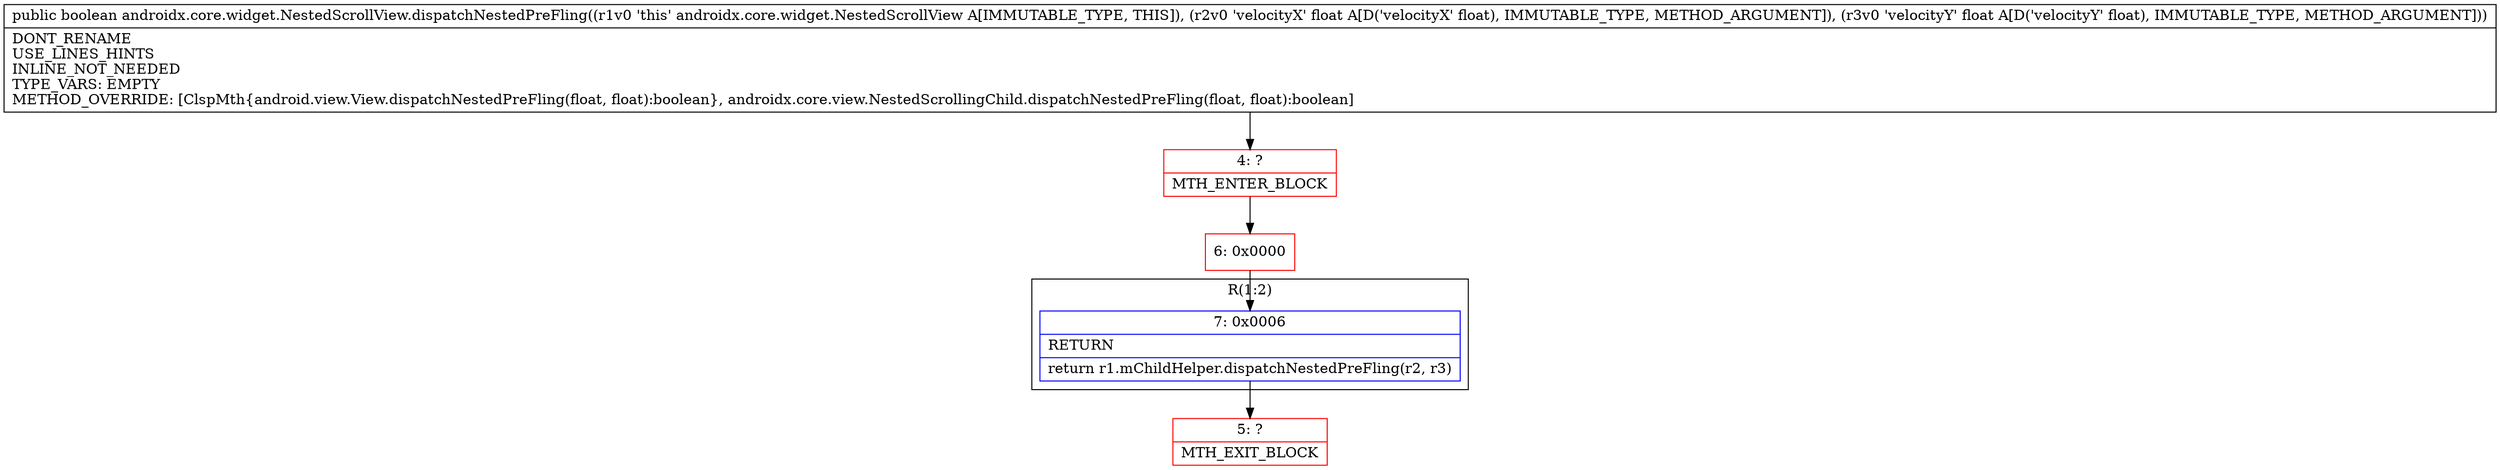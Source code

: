 digraph "CFG forandroidx.core.widget.NestedScrollView.dispatchNestedPreFling(FF)Z" {
subgraph cluster_Region_307302583 {
label = "R(1:2)";
node [shape=record,color=blue];
Node_7 [shape=record,label="{7\:\ 0x0006|RETURN\l|return r1.mChildHelper.dispatchNestedPreFling(r2, r3)\l}"];
}
Node_4 [shape=record,color=red,label="{4\:\ ?|MTH_ENTER_BLOCK\l}"];
Node_6 [shape=record,color=red,label="{6\:\ 0x0000}"];
Node_5 [shape=record,color=red,label="{5\:\ ?|MTH_EXIT_BLOCK\l}"];
MethodNode[shape=record,label="{public boolean androidx.core.widget.NestedScrollView.dispatchNestedPreFling((r1v0 'this' androidx.core.widget.NestedScrollView A[IMMUTABLE_TYPE, THIS]), (r2v0 'velocityX' float A[D('velocityX' float), IMMUTABLE_TYPE, METHOD_ARGUMENT]), (r3v0 'velocityY' float A[D('velocityY' float), IMMUTABLE_TYPE, METHOD_ARGUMENT]))  | DONT_RENAME\lUSE_LINES_HINTS\lINLINE_NOT_NEEDED\lTYPE_VARS: EMPTY\lMETHOD_OVERRIDE: [ClspMth\{android.view.View.dispatchNestedPreFling(float, float):boolean\}, androidx.core.view.NestedScrollingChild.dispatchNestedPreFling(float, float):boolean]\l}"];
MethodNode -> Node_4;Node_7 -> Node_5;
Node_4 -> Node_6;
Node_6 -> Node_7;
}

